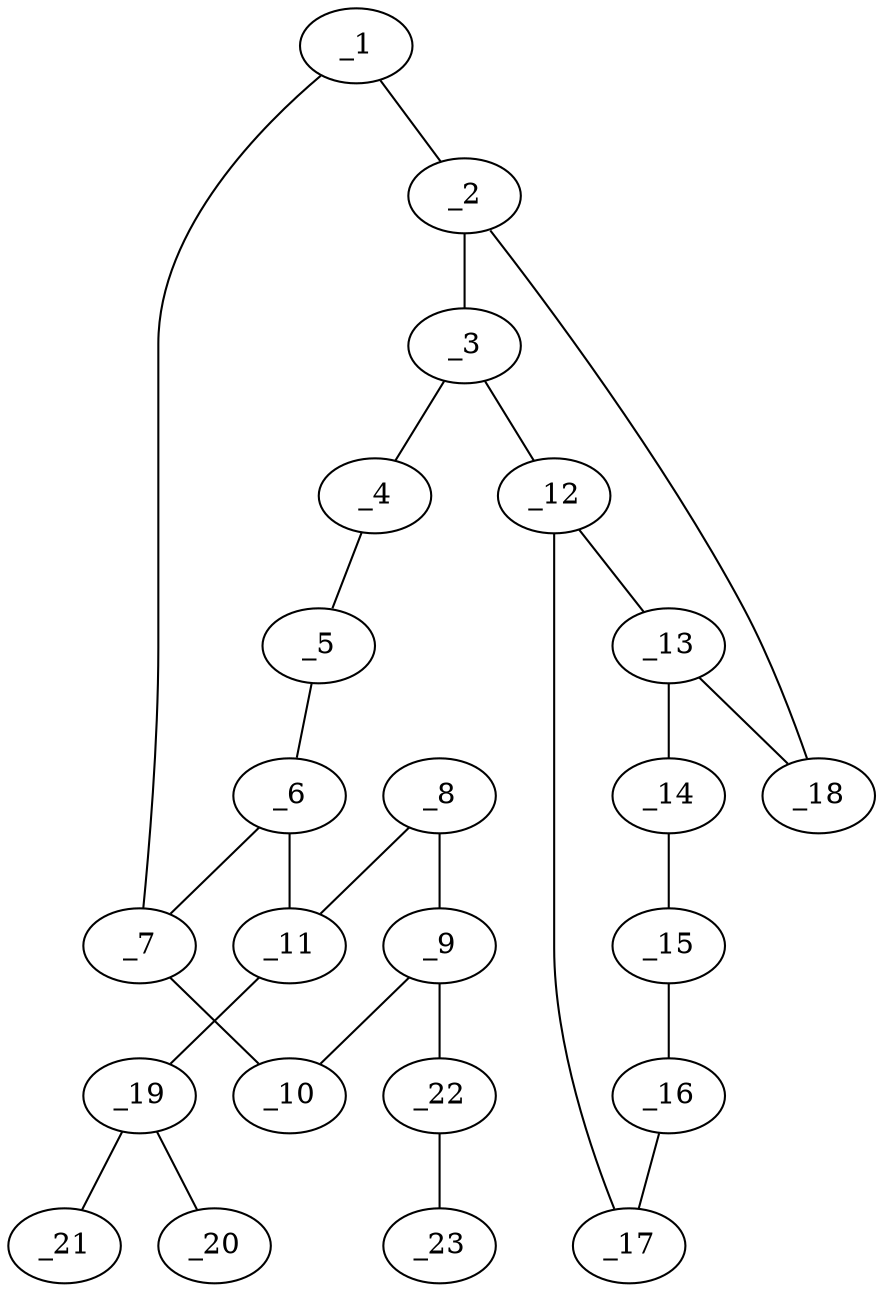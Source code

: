 graph molid697780 {
	_1	 [charge=0,
		chem=5,
		symbol="S  ",
		x="2.4685",
		y="0.0183"];
	_2	 [charge=0,
		chem=1,
		symbol="C  ",
		x="2.6911",
		y="-0.9566"];
	_1 -- _2	 [valence=1];
	_7	 [charge=0,
		chem=1,
		symbol="C  ",
		x="3.092",
		y="0.8001"];
	_1 -- _7	 [valence=1];
	_3	 [charge=0,
		chem=4,
		symbol="N  ",
		x="3.592",
		y="-1.3905"];
	_2 -- _3	 [valence=1];
	_18	 [charge=0,
		chem=4,
		symbol="N  ",
		x=2,
		y="-1.6794"];
	_2 -- _18	 [valence=2];
	_4	 [charge=0,
		chem=4,
		symbol="N  ",
		x="4.493",
		y="-0.9566"];
	_3 -- _4	 [valence=1];
	_12	 [charge=0,
		chem=1,
		symbol="C  ",
		x="3.4578",
		y="-2.3815"];
	_3 -- _12	 [valence=1];
	_5	 [charge=0,
		chem=1,
		symbol="C  ",
		x="4.7155",
		y="0.0183"];
	_4 -- _5	 [valence=2];
	_6	 [charge=0,
		chem=1,
		symbol="C  ",
		x="4.092",
		y="0.8001"];
	_5 -- _6	 [valence=1];
	_6 -- _7	 [valence=2];
	_11	 [charge=0,
		chem=1,
		symbol="C  ",
		x="4.592",
		y="1.6662"];
	_6 -- _11	 [valence=1];
	_10	 [charge=0,
		chem=4,
		symbol="N  ",
		x="2.592",
		y="1.6662"];
	_7 -- _10	 [valence=1];
	_8	 [charge=0,
		chem=4,
		symbol="N  ",
		x="4.092",
		y="2.5322"];
	_9	 [charge=0,
		chem=1,
		symbol="C  ",
		x="3.092",
		y="2.5322"];
	_8 -- _9	 [valence=1];
	_8 -- _11	 [valence=2];
	_9 -- _10	 [valence=2];
	_22	 [charge=0,
		chem=5,
		symbol="S  ",
		x="2.592",
		y="3.3982"];
	_9 -- _22	 [valence=1];
	_19	 [charge=0,
		chem=4,
		symbol="N  ",
		x="5.592",
		y="1.6662"];
	_11 -- _19	 [valence=1];
	_13	 [charge=0,
		chem=1,
		symbol="C  ",
		x="2.4739",
		y="-2.56"];
	_12 -- _13	 [valence=1];
	_17	 [charge=0,
		chem=1,
		symbol="C  ",
		x="4.1044",
		y="-3.1443"];
	_12 -- _17	 [valence=2];
	_14	 [charge=0,
		chem=1,
		symbol="C  ",
		x="2.1365",
		y="-3.5014"];
	_13 -- _14	 [valence=2];
	_13 -- _18	 [valence=1];
	_15	 [charge=0,
		chem=1,
		symbol="C  ",
		x="2.7831",
		y="-4.2642"];
	_14 -- _15	 [valence=1];
	_16	 [charge=0,
		chem=1,
		symbol="C  ",
		x="3.7671",
		y="-4.0857"];
	_15 -- _16	 [valence=2];
	_16 -- _17	 [valence=1];
	_20	 [charge=0,
		chem=1,
		symbol="C  ",
		x="6.092",
		y="2.5322"];
	_19 -- _20	 [valence=1];
	_21	 [charge=0,
		chem=1,
		symbol="C  ",
		x="6.092",
		y="0.8001"];
	_19 -- _21	 [valence=1];
	_23	 [charge=0,
		chem=1,
		symbol="C  ",
		x="3.092",
		y="4.2642"];
	_22 -- _23	 [valence=1];
}
